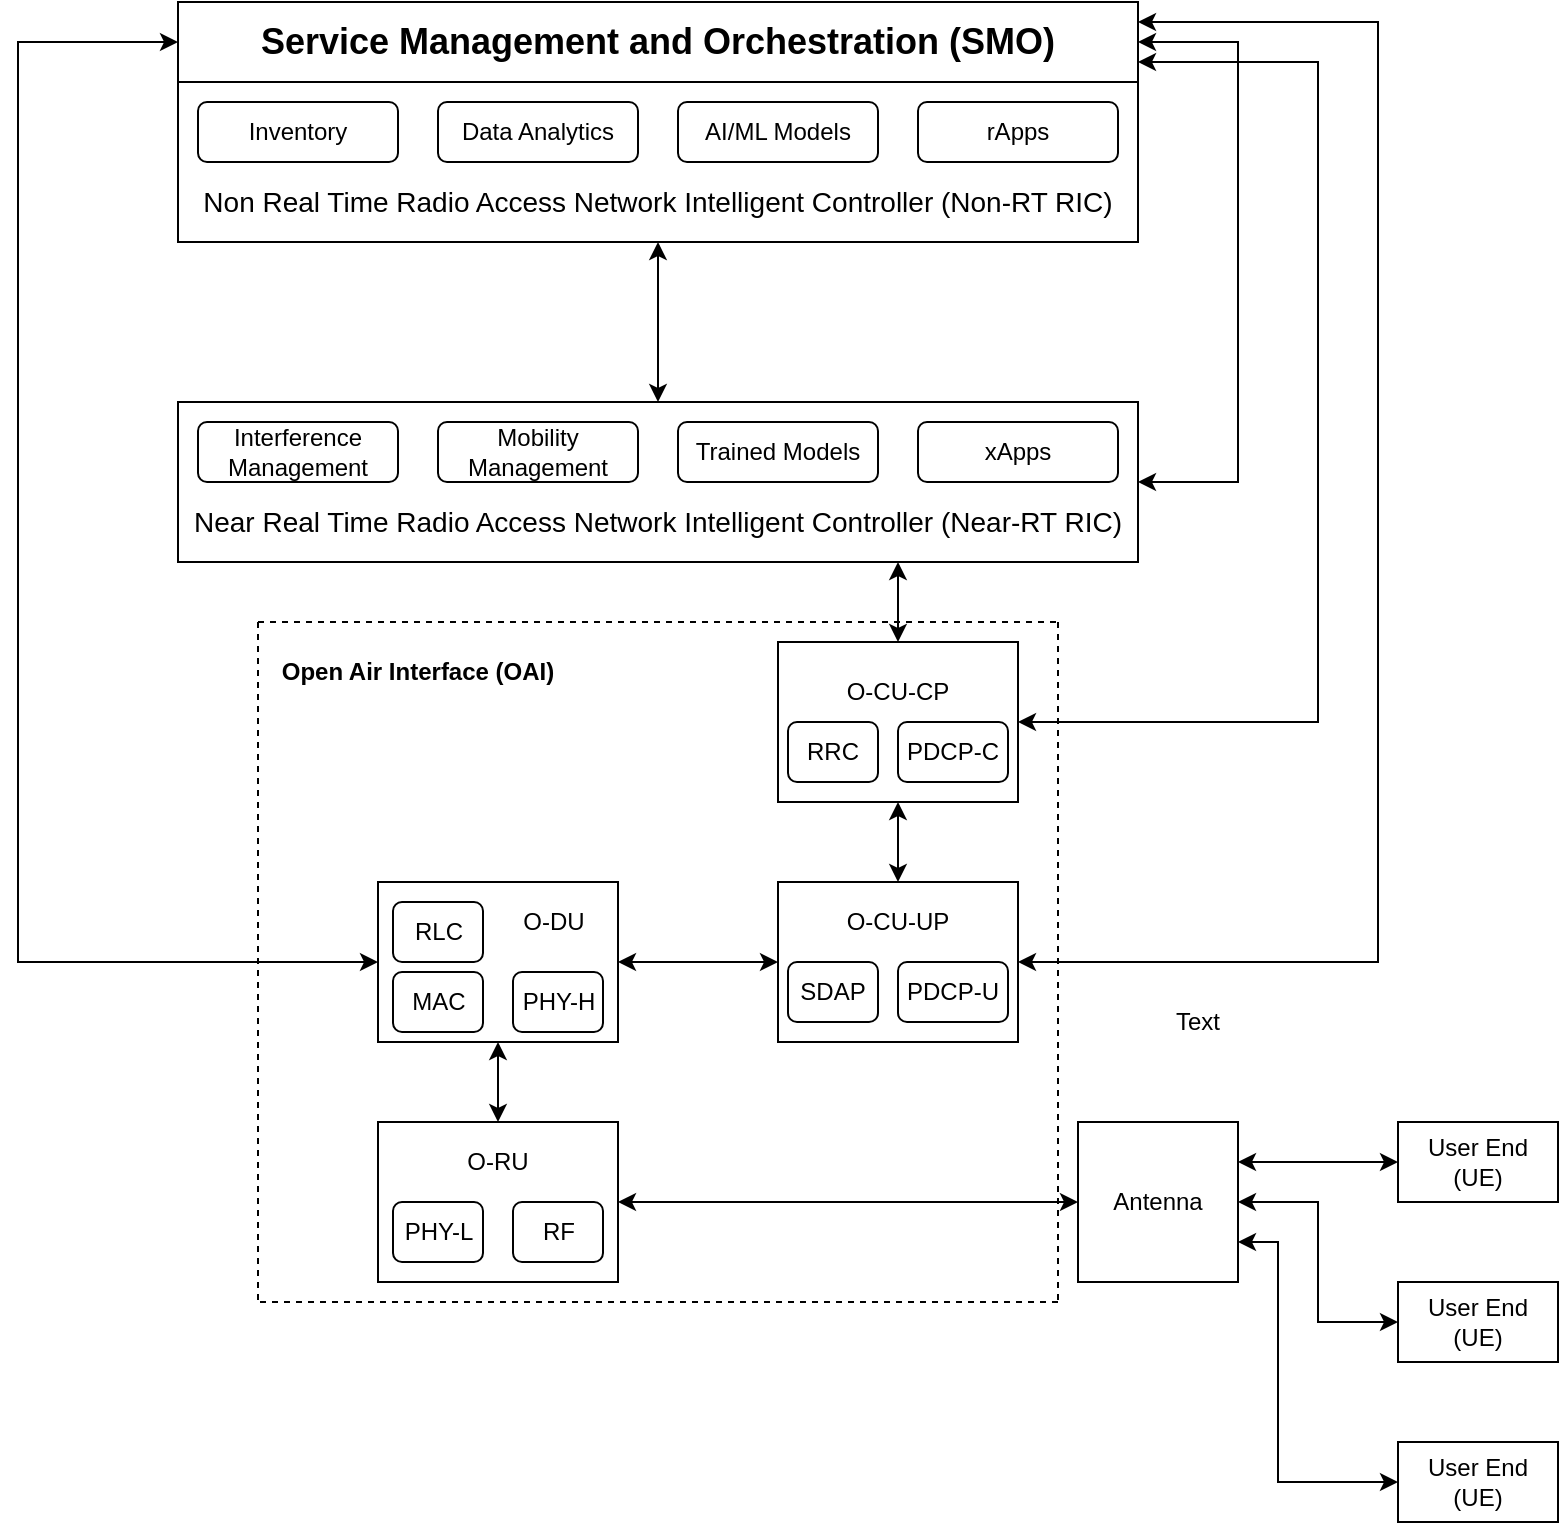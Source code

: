 <mxfile version="24.6.4" type="gitlab">
  <diagram name="Page-1" id="CtHhPpYxBfERY2EWoS9T">
    <mxGraphModel dx="989" dy="509" grid="1" gridSize="10" guides="1" tooltips="1" connect="1" arrows="1" fold="1" page="1" pageScale="1" pageWidth="850" pageHeight="1100" math="0" shadow="0">
      <root>
        <mxCell id="0" />
        <mxCell id="1" parent="0" />
        <mxCell id="_97ps5fexnOzNsevoQom-2" value="&lt;font style=&quot;font-size: 18px;&quot;&gt;Service Management and Orchestration (SMO)&lt;/font&gt;" style="rounded=0;whiteSpace=wrap;html=1;fontStyle=1" parent="1" vertex="1">
          <mxGeometry x="160" y="40" width="480" height="40" as="geometry" />
        </mxCell>
        <mxCell id="_97ps5fexnOzNsevoQom-3" value="" style="rounded=0;whiteSpace=wrap;html=1;" parent="1" vertex="1">
          <mxGeometry x="160" y="80" width="480" height="80" as="geometry" />
        </mxCell>
        <mxCell id="_97ps5fexnOzNsevoQom-4" value="Inventory" style="rounded=1;whiteSpace=wrap;html=1;" parent="1" vertex="1">
          <mxGeometry x="170" y="90" width="100" height="30" as="geometry" />
        </mxCell>
        <mxCell id="_97ps5fexnOzNsevoQom-8" value="Data Analytics" style="rounded=1;whiteSpace=wrap;html=1;" parent="1" vertex="1">
          <mxGeometry x="290" y="90" width="100" height="30" as="geometry" />
        </mxCell>
        <mxCell id="_97ps5fexnOzNsevoQom-9" value="AI/ML Models" style="rounded=1;whiteSpace=wrap;html=1;" parent="1" vertex="1">
          <mxGeometry x="410" y="90" width="100" height="30" as="geometry" />
        </mxCell>
        <mxCell id="_97ps5fexnOzNsevoQom-10" value="rApps" style="rounded=1;whiteSpace=wrap;html=1;" parent="1" vertex="1">
          <mxGeometry x="530" y="90" width="100" height="30" as="geometry" />
        </mxCell>
        <mxCell id="_97ps5fexnOzNsevoQom-11" value="&lt;font style=&quot;font-size: 14px;&quot;&gt;Non Real Time Radio Access Network Intelligent Controller (Non-RT RIC)&lt;/font&gt;" style="text;html=1;align=center;verticalAlign=middle;whiteSpace=wrap;rounded=0;" parent="1" vertex="1">
          <mxGeometry x="160" y="120" width="480" height="40" as="geometry" />
        </mxCell>
        <mxCell id="_97ps5fexnOzNsevoQom-17" value="" style="rounded=0;whiteSpace=wrap;html=1;" parent="1" vertex="1">
          <mxGeometry x="160" y="240" width="480" height="80" as="geometry" />
        </mxCell>
        <mxCell id="_97ps5fexnOzNsevoQom-12" value="Interference Management" style="rounded=1;whiteSpace=wrap;html=1;" parent="1" vertex="1">
          <mxGeometry x="170" y="250" width="100" height="30" as="geometry" />
        </mxCell>
        <mxCell id="_97ps5fexnOzNsevoQom-13" value="Mobility Management" style="rounded=1;whiteSpace=wrap;html=1;" parent="1" vertex="1">
          <mxGeometry x="290" y="250" width="100" height="30" as="geometry" />
        </mxCell>
        <mxCell id="_97ps5fexnOzNsevoQom-14" value="Trained Models" style="rounded=1;whiteSpace=wrap;html=1;" parent="1" vertex="1">
          <mxGeometry x="410" y="250" width="100" height="30" as="geometry" />
        </mxCell>
        <mxCell id="_97ps5fexnOzNsevoQom-15" value="xApps" style="rounded=1;whiteSpace=wrap;html=1;" parent="1" vertex="1">
          <mxGeometry x="530" y="250" width="100" height="30" as="geometry" />
        </mxCell>
        <mxCell id="_97ps5fexnOzNsevoQom-16" value="&lt;font style=&quot;font-size: 14px;&quot;&gt;Near Real Time Radio Access Network Intelligent Controller (Near-RT RIC)&lt;/font&gt;" style="text;html=1;align=center;verticalAlign=middle;whiteSpace=wrap;rounded=0;" parent="1" vertex="1">
          <mxGeometry x="160" y="280" width="480" height="40" as="geometry" />
        </mxCell>
        <mxCell id="_97ps5fexnOzNsevoQom-20" value="" style="endArrow=classic;startArrow=classic;html=1;rounded=0;entryX=0.5;entryY=1;entryDx=0;entryDy=0;exitX=0.5;exitY=0;exitDx=0;exitDy=0;" parent="1" source="_97ps5fexnOzNsevoQom-17" target="_97ps5fexnOzNsevoQom-11" edge="1">
          <mxGeometry width="50" height="50" relative="1" as="geometry">
            <mxPoint x="450" y="210" as="sourcePoint" />
            <mxPoint x="450" y="250" as="targetPoint" />
          </mxGeometry>
        </mxCell>
        <mxCell id="_97ps5fexnOzNsevoQom-24" value="" style="rounded=0;whiteSpace=wrap;html=1;" parent="1" vertex="1">
          <mxGeometry x="460" y="360" width="120" height="80" as="geometry" />
        </mxCell>
        <mxCell id="_97ps5fexnOzNsevoQom-25" value="" style="rounded=0;whiteSpace=wrap;html=1;" parent="1" vertex="1">
          <mxGeometry x="460" y="480" width="120" height="80" as="geometry" />
        </mxCell>
        <mxCell id="_97ps5fexnOzNsevoQom-26" value="" style="rounded=0;whiteSpace=wrap;html=1;" parent="1" vertex="1">
          <mxGeometry x="260" y="480" width="120" height="80" as="geometry" />
        </mxCell>
        <mxCell id="_97ps5fexnOzNsevoQom-27" value="" style="rounded=0;whiteSpace=wrap;html=1;" parent="1" vertex="1">
          <mxGeometry x="260" y="600" width="120" height="80" as="geometry" />
        </mxCell>
        <mxCell id="_97ps5fexnOzNsevoQom-28" value="Antenna" style="rounded=0;whiteSpace=wrap;html=1;" parent="1" vertex="1">
          <mxGeometry x="610" y="600" width="80" height="80" as="geometry" />
        </mxCell>
        <mxCell id="_97ps5fexnOzNsevoQom-29" value="User End (UE)" style="rounded=0;whiteSpace=wrap;html=1;" parent="1" vertex="1">
          <mxGeometry x="770" y="600" width="80" height="40" as="geometry" />
        </mxCell>
        <mxCell id="_97ps5fexnOzNsevoQom-30" value="User End (UE)" style="rounded=0;whiteSpace=wrap;html=1;" parent="1" vertex="1">
          <mxGeometry x="770" y="680" width="80" height="40" as="geometry" />
        </mxCell>
        <mxCell id="_97ps5fexnOzNsevoQom-31" value="User End (UE)" style="rounded=0;whiteSpace=wrap;html=1;" parent="1" vertex="1">
          <mxGeometry x="770" y="760" width="80" height="40" as="geometry" />
        </mxCell>
        <mxCell id="_97ps5fexnOzNsevoQom-32" value="" style="endArrow=classic;startArrow=classic;html=1;rounded=0;entryX=0;entryY=0.5;entryDx=0;entryDy=0;exitX=1;exitY=0.25;exitDx=0;exitDy=0;" parent="1" source="_97ps5fexnOzNsevoQom-28" target="_97ps5fexnOzNsevoQom-29" edge="1">
          <mxGeometry width="50" height="50" relative="1" as="geometry">
            <mxPoint x="610" y="600" as="sourcePoint" />
            <mxPoint x="660" y="550" as="targetPoint" />
          </mxGeometry>
        </mxCell>
        <mxCell id="_97ps5fexnOzNsevoQom-33" value="" style="endArrow=classic;startArrow=classic;html=1;rounded=0;entryX=0;entryY=0.5;entryDx=0;entryDy=0;exitX=1;exitY=0.5;exitDx=0;exitDy=0;" parent="1" source="_97ps5fexnOzNsevoQom-28" target="_97ps5fexnOzNsevoQom-30" edge="1">
          <mxGeometry width="50" height="50" relative="1" as="geometry">
            <mxPoint x="700" y="630" as="sourcePoint" />
            <mxPoint x="780" y="630" as="targetPoint" />
            <Array as="points">
              <mxPoint x="730" y="640" />
              <mxPoint x="730" y="700" />
            </Array>
          </mxGeometry>
        </mxCell>
        <mxCell id="_97ps5fexnOzNsevoQom-34" value="" style="endArrow=classic;startArrow=classic;html=1;rounded=0;entryX=0;entryY=0.5;entryDx=0;entryDy=0;exitX=1;exitY=0.75;exitDx=0;exitDy=0;" parent="1" source="_97ps5fexnOzNsevoQom-28" target="_97ps5fexnOzNsevoQom-31" edge="1">
          <mxGeometry width="50" height="50" relative="1" as="geometry">
            <mxPoint x="710" y="640" as="sourcePoint" />
            <mxPoint x="790" y="640" as="targetPoint" />
            <Array as="points">
              <mxPoint x="710" y="660" />
              <mxPoint x="710" y="780" />
            </Array>
          </mxGeometry>
        </mxCell>
        <mxCell id="_97ps5fexnOzNsevoQom-35" value="" style="endArrow=classic;startArrow=classic;html=1;rounded=0;entryX=0;entryY=0.5;entryDx=0;entryDy=0;exitX=1;exitY=0.5;exitDx=0;exitDy=0;" parent="1" source="_97ps5fexnOzNsevoQom-27" target="_97ps5fexnOzNsevoQom-28" edge="1">
          <mxGeometry width="50" height="50" relative="1" as="geometry">
            <mxPoint x="510" y="630" as="sourcePoint" />
            <mxPoint x="590" y="630" as="targetPoint" />
          </mxGeometry>
        </mxCell>
        <mxCell id="_97ps5fexnOzNsevoQom-36" value="" style="endArrow=classic;startArrow=classic;html=1;rounded=0;entryX=0;entryY=0.5;entryDx=0;entryDy=0;exitX=1;exitY=0.5;exitDx=0;exitDy=0;" parent="1" source="_97ps5fexnOzNsevoQom-26" target="_97ps5fexnOzNsevoQom-25" edge="1">
          <mxGeometry width="50" height="50" relative="1" as="geometry">
            <mxPoint x="390" y="650" as="sourcePoint" />
            <mxPoint x="430" y="650" as="targetPoint" />
          </mxGeometry>
        </mxCell>
        <mxCell id="_97ps5fexnOzNsevoQom-37" value="" style="endArrow=classic;startArrow=classic;html=1;rounded=0;entryX=0.5;entryY=1;entryDx=0;entryDy=0;exitX=0.5;exitY=0;exitDx=0;exitDy=0;" parent="1" source="_97ps5fexnOzNsevoQom-27" target="_97ps5fexnOzNsevoQom-26" edge="1">
          <mxGeometry width="50" height="50" relative="1" as="geometry">
            <mxPoint x="390" y="530" as="sourcePoint" />
            <mxPoint x="470" y="530" as="targetPoint" />
          </mxGeometry>
        </mxCell>
        <mxCell id="_97ps5fexnOzNsevoQom-38" value="" style="endArrow=classic;startArrow=classic;html=1;rounded=0;entryX=0.5;entryY=1;entryDx=0;entryDy=0;" parent="1" source="_97ps5fexnOzNsevoQom-25" target="_97ps5fexnOzNsevoQom-24" edge="1">
          <mxGeometry width="50" height="50" relative="1" as="geometry">
            <mxPoint x="400" y="540" as="sourcePoint" />
            <mxPoint x="480" y="540" as="targetPoint" />
          </mxGeometry>
        </mxCell>
        <mxCell id="_97ps5fexnOzNsevoQom-39" value="" style="endArrow=classic;startArrow=classic;html=1;rounded=0;exitX=0.5;exitY=0;exitDx=0;exitDy=0;" parent="1" source="_97ps5fexnOzNsevoQom-24" edge="1">
          <mxGeometry width="50" height="50" relative="1" as="geometry">
            <mxPoint x="510" y="490" as="sourcePoint" />
            <mxPoint x="520" y="320" as="targetPoint" />
          </mxGeometry>
        </mxCell>
        <mxCell id="_97ps5fexnOzNsevoQom-41" value="" style="endArrow=classic;startArrow=classic;html=1;rounded=0;entryX=1;entryY=0.75;entryDx=0;entryDy=0;exitX=1;exitY=0.5;exitDx=0;exitDy=0;" parent="1" source="_97ps5fexnOzNsevoQom-24" target="_97ps5fexnOzNsevoQom-2" edge="1">
          <mxGeometry width="50" height="50" relative="1" as="geometry">
            <mxPoint x="400" y="300" as="sourcePoint" />
            <mxPoint x="450" y="250" as="targetPoint" />
            <Array as="points">
              <mxPoint x="730" y="400" />
              <mxPoint x="730" y="70" />
            </Array>
          </mxGeometry>
        </mxCell>
        <mxCell id="_97ps5fexnOzNsevoQom-42" value="" style="endArrow=classic;startArrow=classic;html=1;rounded=0;entryX=1;entryY=0.5;entryDx=0;entryDy=0;exitX=1;exitY=0;exitDx=0;exitDy=0;" parent="1" source="_97ps5fexnOzNsevoQom-16" target="_97ps5fexnOzNsevoQom-2" edge="1">
          <mxGeometry width="50" height="50" relative="1" as="geometry">
            <mxPoint x="730" y="280" as="sourcePoint" />
            <mxPoint x="650" y="80" as="targetPoint" />
            <Array as="points">
              <mxPoint x="690" y="280" />
              <mxPoint x="690" y="60" />
            </Array>
          </mxGeometry>
        </mxCell>
        <mxCell id="_97ps5fexnOzNsevoQom-43" value="" style="endArrow=classic;startArrow=classic;html=1;rounded=0;entryX=1;entryY=0.5;entryDx=0;entryDy=0;exitX=1;exitY=0.25;exitDx=0;exitDy=0;" parent="1" source="_97ps5fexnOzNsevoQom-2" target="_97ps5fexnOzNsevoQom-25" edge="1">
          <mxGeometry width="50" height="50" relative="1" as="geometry">
            <mxPoint x="770" y="180" as="sourcePoint" />
            <mxPoint x="450" y="350" as="targetPoint" />
            <Array as="points">
              <mxPoint x="760" y="50" />
              <mxPoint x="760" y="520" />
            </Array>
          </mxGeometry>
        </mxCell>
        <mxCell id="_97ps5fexnOzNsevoQom-44" value="" style="endArrow=classic;startArrow=classic;html=1;rounded=0;entryX=0;entryY=0.5;entryDx=0;entryDy=0;exitX=0;exitY=0.5;exitDx=0;exitDy=0;" parent="1" source="_97ps5fexnOzNsevoQom-26" target="_97ps5fexnOzNsevoQom-2" edge="1">
          <mxGeometry width="50" height="50" relative="1" as="geometry">
            <mxPoint x="400" y="300" as="sourcePoint" />
            <mxPoint x="450" y="250" as="targetPoint" />
            <Array as="points">
              <mxPoint x="80" y="520" />
              <mxPoint x="80" y="60" />
            </Array>
          </mxGeometry>
        </mxCell>
        <mxCell id="Y6crWImZblkXP5vt9JMl-3" value="O-RU" style="text;html=1;align=center;verticalAlign=middle;whiteSpace=wrap;rounded=0;" vertex="1" parent="1">
          <mxGeometry x="290" y="605" width="60" height="30" as="geometry" />
        </mxCell>
        <mxCell id="Y6crWImZblkXP5vt9JMl-4" value="RLC" style="rounded=1;whiteSpace=wrap;html=1;" vertex="1" parent="1">
          <mxGeometry x="267.5" y="490" width="45" height="30" as="geometry" />
        </mxCell>
        <mxCell id="Y6crWImZblkXP5vt9JMl-5" value="MAC" style="rounded=1;whiteSpace=wrap;html=1;" vertex="1" parent="1">
          <mxGeometry x="267.5" y="525" width="45" height="30" as="geometry" />
        </mxCell>
        <mxCell id="Y6crWImZblkXP5vt9JMl-7" value="O-DU" style="text;html=1;align=center;verticalAlign=middle;whiteSpace=wrap;rounded=0;" vertex="1" parent="1">
          <mxGeometry x="317.5" y="485" width="60" height="30" as="geometry" />
        </mxCell>
        <mxCell id="Y6crWImZblkXP5vt9JMl-8" value="O-CU-UP" style="text;html=1;align=center;verticalAlign=middle;whiteSpace=wrap;rounded=0;" vertex="1" parent="1">
          <mxGeometry x="490" y="485" width="60" height="30" as="geometry" />
        </mxCell>
        <mxCell id="Y6crWImZblkXP5vt9JMl-9" value="O-CU-CP" style="text;html=1;align=center;verticalAlign=middle;whiteSpace=wrap;rounded=0;" vertex="1" parent="1">
          <mxGeometry x="490" y="370" width="60" height="30" as="geometry" />
        </mxCell>
        <mxCell id="Y6crWImZblkXP5vt9JMl-10" value="RRC" style="rounded=1;whiteSpace=wrap;html=1;" vertex="1" parent="1">
          <mxGeometry x="465" y="400" width="45" height="30" as="geometry" />
        </mxCell>
        <mxCell id="Y6crWImZblkXP5vt9JMl-11" value="PDCP-C" style="rounded=1;whiteSpace=wrap;html=1;" vertex="1" parent="1">
          <mxGeometry x="520" y="400" width="55" height="30" as="geometry" />
        </mxCell>
        <mxCell id="Y6crWImZblkXP5vt9JMl-12" value="SDAP" style="rounded=1;whiteSpace=wrap;html=1;" vertex="1" parent="1">
          <mxGeometry x="465" y="520" width="45" height="30" as="geometry" />
        </mxCell>
        <mxCell id="Y6crWImZblkXP5vt9JMl-13" value="PDCP-U" style="rounded=1;whiteSpace=wrap;html=1;" vertex="1" parent="1">
          <mxGeometry x="520" y="520" width="55" height="30" as="geometry" />
        </mxCell>
        <mxCell id="Y6crWImZblkXP5vt9JMl-14" value="PHY-H" style="rounded=1;whiteSpace=wrap;html=1;" vertex="1" parent="1">
          <mxGeometry x="327.5" y="525" width="45" height="30" as="geometry" />
        </mxCell>
        <mxCell id="Y6crWImZblkXP5vt9JMl-15" value="RF" style="rounded=1;whiteSpace=wrap;html=1;" vertex="1" parent="1">
          <mxGeometry x="327.5" y="640" width="45" height="30" as="geometry" />
        </mxCell>
        <mxCell id="Y6crWImZblkXP5vt9JMl-16" value="PHY-L" style="rounded=1;whiteSpace=wrap;html=1;" vertex="1" parent="1">
          <mxGeometry x="267.5" y="640" width="45" height="30" as="geometry" />
        </mxCell>
        <mxCell id="Y6crWImZblkXP5vt9JMl-18" value="" style="endArrow=none;html=1;rounded=0;dashed=1;" edge="1" parent="1">
          <mxGeometry width="50" height="50" relative="1" as="geometry">
            <mxPoint x="200" y="350" as="sourcePoint" />
            <mxPoint x="200" y="690" as="targetPoint" />
          </mxGeometry>
        </mxCell>
        <mxCell id="Y6crWImZblkXP5vt9JMl-19" value="" style="endArrow=none;html=1;rounded=0;dashed=1;" edge="1" parent="1">
          <mxGeometry width="50" height="50" relative="1" as="geometry">
            <mxPoint x="600" y="690" as="sourcePoint" />
            <mxPoint x="200" y="690" as="targetPoint" />
          </mxGeometry>
        </mxCell>
        <mxCell id="Y6crWImZblkXP5vt9JMl-20" value="" style="endArrow=none;html=1;rounded=0;dashed=1;" edge="1" parent="1">
          <mxGeometry width="50" height="50" relative="1" as="geometry">
            <mxPoint x="600" y="350" as="sourcePoint" />
            <mxPoint x="600" y="690" as="targetPoint" />
          </mxGeometry>
        </mxCell>
        <mxCell id="Y6crWImZblkXP5vt9JMl-21" value="" style="endArrow=none;html=1;rounded=0;dashed=1;" edge="1" parent="1">
          <mxGeometry width="50" height="50" relative="1" as="geometry">
            <mxPoint x="200" y="350" as="sourcePoint" />
            <mxPoint x="600" y="350" as="targetPoint" />
          </mxGeometry>
        </mxCell>
        <mxCell id="Y6crWImZblkXP5vt9JMl-22" value="Open Air Interface (OAI)" style="text;html=1;align=center;verticalAlign=middle;whiteSpace=wrap;rounded=0;fontStyle=1" vertex="1" parent="1">
          <mxGeometry x="210" y="360" width="140" height="30" as="geometry" />
        </mxCell>
        <mxCell id="Y6crWImZblkXP5vt9JMl-25" value="Text" style="text;html=1;align=center;verticalAlign=middle;whiteSpace=wrap;rounded=0;" vertex="1" parent="1">
          <mxGeometry x="640" y="535" width="60" height="30" as="geometry" />
        </mxCell>
      </root>
    </mxGraphModel>
  </diagram>
</mxfile>
